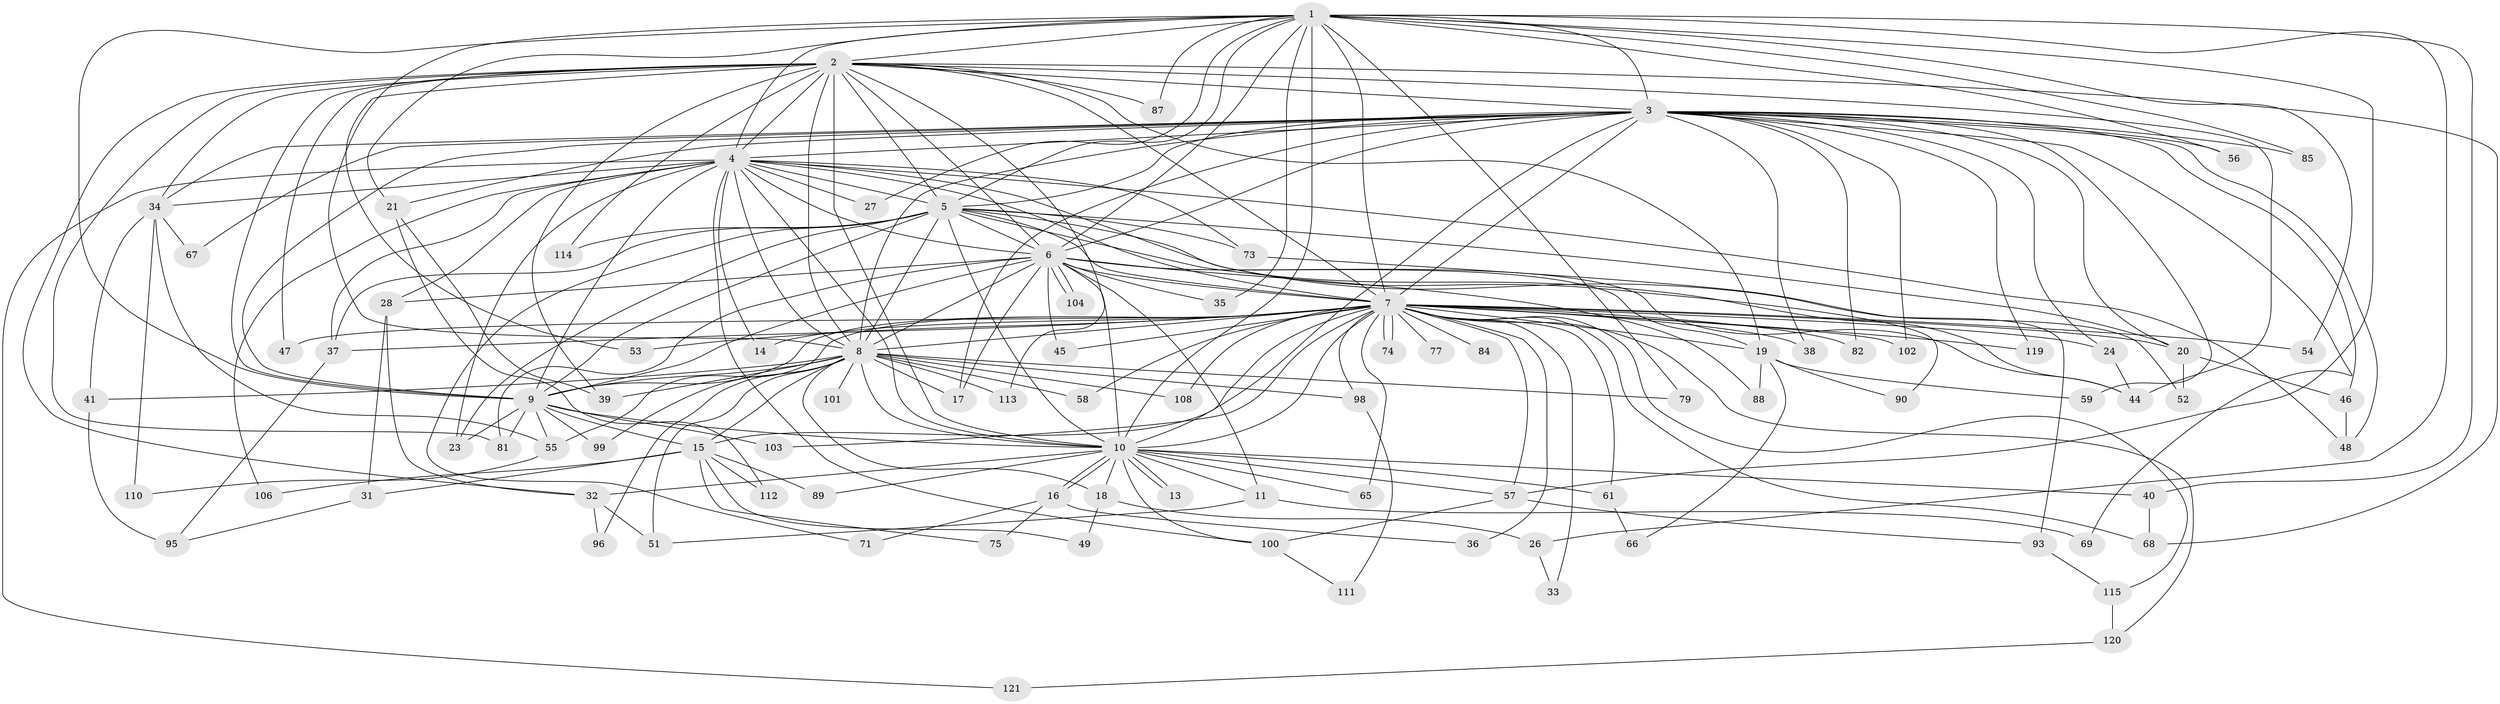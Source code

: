 // original degree distribution, {21: 0.008130081300813009, 17: 0.008130081300813009, 24: 0.008130081300813009, 19: 0.016260162601626018, 16: 0.016260162601626018, 35: 0.008130081300813009, 26: 0.008130081300813009, 25: 0.008130081300813009, 4: 0.08943089430894309, 6: 0.016260162601626018, 2: 0.5121951219512195, 8: 0.016260162601626018, 5: 0.032520325203252036, 3: 0.23577235772357724, 7: 0.008130081300813009, 12: 0.008130081300813009}
// Generated by graph-tools (version 1.1) at 2025/41/03/06/25 10:41:31]
// undirected, 92 vertices, 225 edges
graph export_dot {
graph [start="1"]
  node [color=gray90,style=filled];
  1 [super="+29"];
  2 [super="+22"];
  3 [super="+12"];
  4 [super="+63"];
  5 [super="+70"];
  6 [super="+72"];
  7 [super="+42"];
  8 [super="+62"];
  9 [super="+123"];
  10 [super="+60"];
  11;
  13;
  14;
  15 [super="+25"];
  16;
  17 [super="+92"];
  18 [super="+122"];
  19 [super="+30"];
  20 [super="+94"];
  21 [super="+83"];
  23 [super="+43"];
  24;
  26;
  27;
  28;
  31;
  32 [super="+80"];
  33;
  34 [super="+50"];
  35;
  36;
  37 [super="+78"];
  38;
  39;
  40 [super="+86"];
  41 [super="+64"];
  44 [super="+117"];
  45;
  46;
  47;
  48;
  49;
  51 [super="+105"];
  52;
  53;
  54;
  55 [super="+76"];
  56;
  57 [super="+91"];
  58;
  59;
  61;
  65;
  66;
  67;
  68;
  69;
  71;
  73;
  74;
  75;
  77;
  79;
  81 [super="+107"];
  82;
  84;
  85;
  87 [super="+118"];
  88;
  89;
  90;
  93;
  95 [super="+97"];
  96;
  98;
  99;
  100 [super="+109"];
  101;
  102;
  103;
  104;
  106;
  108;
  110;
  111;
  112;
  113 [super="+116"];
  114;
  115;
  119;
  120;
  121;
  1 -- 2;
  1 -- 3 [weight=2];
  1 -- 4;
  1 -- 5;
  1 -- 6;
  1 -- 7;
  1 -- 8;
  1 -- 9;
  1 -- 10;
  1 -- 21;
  1 -- 26;
  1 -- 27;
  1 -- 35;
  1 -- 40;
  1 -- 54;
  1 -- 56;
  1 -- 57;
  1 -- 79;
  1 -- 85;
  1 -- 87;
  2 -- 3;
  2 -- 4;
  2 -- 5;
  2 -- 6;
  2 -- 7 [weight=2];
  2 -- 8 [weight=2];
  2 -- 9;
  2 -- 10;
  2 -- 44;
  2 -- 47;
  2 -- 68;
  2 -- 113;
  2 -- 114;
  2 -- 32;
  2 -- 39;
  2 -- 53;
  2 -- 87;
  2 -- 34;
  2 -- 81;
  2 -- 19;
  3 -- 4;
  3 -- 5;
  3 -- 6;
  3 -- 7 [weight=2];
  3 -- 8 [weight=2];
  3 -- 9;
  3 -- 10;
  3 -- 20;
  3 -- 21;
  3 -- 24;
  3 -- 34;
  3 -- 38;
  3 -- 46;
  3 -- 56;
  3 -- 59;
  3 -- 67;
  3 -- 69;
  3 -- 82;
  3 -- 102;
  3 -- 48;
  3 -- 17;
  3 -- 85;
  3 -- 119;
  4 -- 5;
  4 -- 6;
  4 -- 7;
  4 -- 8;
  4 -- 9;
  4 -- 10;
  4 -- 14;
  4 -- 27;
  4 -- 28;
  4 -- 34;
  4 -- 37;
  4 -- 73;
  4 -- 90;
  4 -- 121;
  4 -- 48;
  4 -- 106;
  4 -- 100;
  4 -- 23;
  5 -- 6;
  5 -- 7;
  5 -- 8 [weight=2];
  5 -- 9;
  5 -- 10;
  5 -- 23;
  5 -- 37;
  5 -- 44;
  5 -- 52;
  5 -- 71;
  5 -- 114;
  5 -- 73;
  5 -- 20;
  6 -- 7;
  6 -- 8;
  6 -- 9;
  6 -- 10;
  6 -- 11;
  6 -- 17;
  6 -- 19;
  6 -- 28;
  6 -- 35;
  6 -- 45;
  6 -- 81;
  6 -- 104;
  6 -- 104;
  6 -- 88;
  6 -- 44;
  7 -- 8;
  7 -- 9;
  7 -- 10 [weight=2];
  7 -- 14;
  7 -- 15;
  7 -- 19;
  7 -- 20;
  7 -- 24;
  7 -- 33;
  7 -- 36;
  7 -- 38;
  7 -- 45;
  7 -- 47;
  7 -- 53;
  7 -- 61;
  7 -- 68;
  7 -- 74;
  7 -- 74;
  7 -- 77 [weight=2];
  7 -- 82;
  7 -- 84 [weight=2];
  7 -- 98;
  7 -- 102;
  7 -- 115;
  7 -- 119;
  7 -- 120;
  7 -- 65;
  7 -- 103;
  7 -- 108;
  7 -- 54;
  7 -- 57;
  7 -- 58;
  7 -- 55;
  7 -- 37;
  8 -- 9;
  8 -- 10;
  8 -- 15;
  8 -- 18;
  8 -- 39;
  8 -- 41;
  8 -- 58;
  8 -- 79;
  8 -- 98;
  8 -- 99;
  8 -- 101 [weight=2];
  8 -- 108;
  8 -- 113 [weight=2];
  8 -- 96;
  8 -- 51;
  8 -- 17;
  9 -- 10 [weight=2];
  9 -- 23;
  9 -- 55;
  9 -- 81;
  9 -- 99;
  9 -- 103;
  9 -- 15;
  10 -- 11;
  10 -- 13;
  10 -- 13;
  10 -- 16;
  10 -- 16;
  10 -- 18 [weight=2];
  10 -- 32;
  10 -- 40;
  10 -- 61;
  10 -- 65;
  10 -- 89;
  10 -- 100;
  10 -- 57;
  11 -- 51;
  11 -- 69;
  15 -- 31;
  15 -- 75;
  15 -- 89;
  15 -- 106;
  15 -- 112;
  15 -- 49;
  16 -- 36;
  16 -- 71;
  16 -- 75;
  18 -- 26;
  18 -- 49;
  19 -- 59;
  19 -- 88;
  19 -- 90;
  19 -- 66;
  20 -- 46;
  20 -- 52;
  21 -- 112;
  21 -- 39;
  24 -- 44;
  26 -- 33;
  28 -- 31;
  28 -- 32;
  31 -- 95;
  32 -- 51;
  32 -- 96;
  34 -- 41 [weight=2];
  34 -- 67;
  34 -- 110;
  34 -- 55;
  37 -- 95;
  40 -- 68;
  41 -- 95;
  46 -- 48;
  55 -- 110;
  57 -- 100;
  57 -- 93;
  61 -- 66;
  73 -- 93;
  93 -- 115;
  98 -- 111;
  100 -- 111;
  115 -- 120;
  120 -- 121;
}
